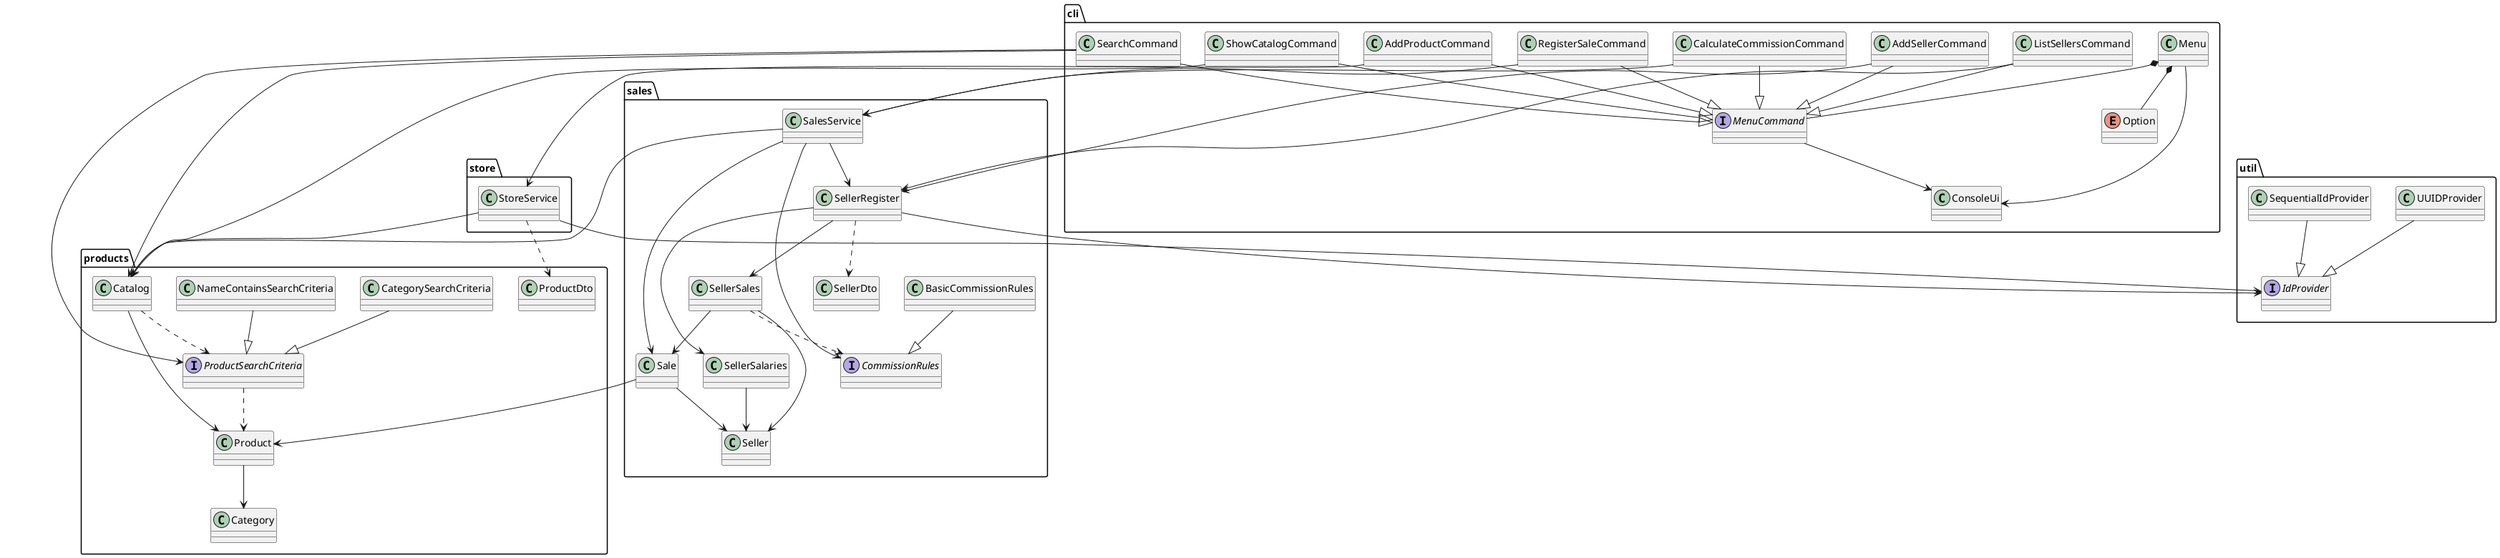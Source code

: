 @startuml
package products {
class Catalog
class Category
class CategorySearchCriteria
class NameContainsSearchCriteria
class Product
interface ProductSearchCriteria
class ProductDto

}

package sales {
class BasicCommissionRules
interface CommissionRules
class Sale
class Seller
class SellerDto
class SellerRegister
class SellerSalaries
class SellerSales
class SalesService
}

package util {
interface IdProvider
class UUIDProvider
class SequentialIdProvider
}

package store {
class StoreService
}

package cli {
class Menu
interface MenuCommand
enum Option
class AddProductCommand
class AddSellerCommand
class CalculateCommissionCommand
class ListSellersCommand
class RegisterSaleCommand
class ShowCatalogCommand
class SearchCommand
class ConsoleUi
}
Catalog --> Product
Catalog ..> ProductSearchCriteria
CategorySearchCriteria --|> ProductSearchCriteria
NameContainsSearchCriteria --|> ProductSearchCriteria
Product --> Category
ProductSearchCriteria ..> Product
StoreService --> Catalog
StoreService --> IdProvider
StoreService ..> ProductDto


BasicCommissionRules --|> CommissionRules
Sale --> Product
Sale --> Seller
SalesService --> CommissionRules
SellerRegister --> IdProvider
SellerRegister --> SellerSalaries
SellerRegister --> SellerSales
SalesService --> Catalog
SellerRegister ..> SellerDto
SalesService --> SellerRegister
SalesService --> Sale


SellerSalaries --> Seller
SellerSales --> Seller
SellerSales --> Sale
SellerSales ..> CommissionRules

UUIDProvider --|> IdProvider
SequentialIdProvider --|> IdProvider

AddProductCommand --|> MenuCommand
AddSellerCommand --|> MenuCommand
CalculateCommissionCommand --|> MenuCommand
ListSellersCommand --|> MenuCommand
RegisterSaleCommand --|> MenuCommand
ShowCatalogCommand --|> MenuCommand
SearchCommand --|> MenuCommand

AddProductCommand --> StoreService
AddSellerCommand --> SellerRegister
CalculateCommissionCommand --> SalesService
ListSellersCommand --> SellerRegister
RegisterSaleCommand --> SalesService
SearchCommand --> Catalog
SearchCommand --> ProductSearchCriteria
ShowCatalogCommand --> Catalog

MenuCommand --> ConsoleUi

Menu *-- MenuCommand
Menu *-- Option
Menu --> ConsoleUi
@enduml
